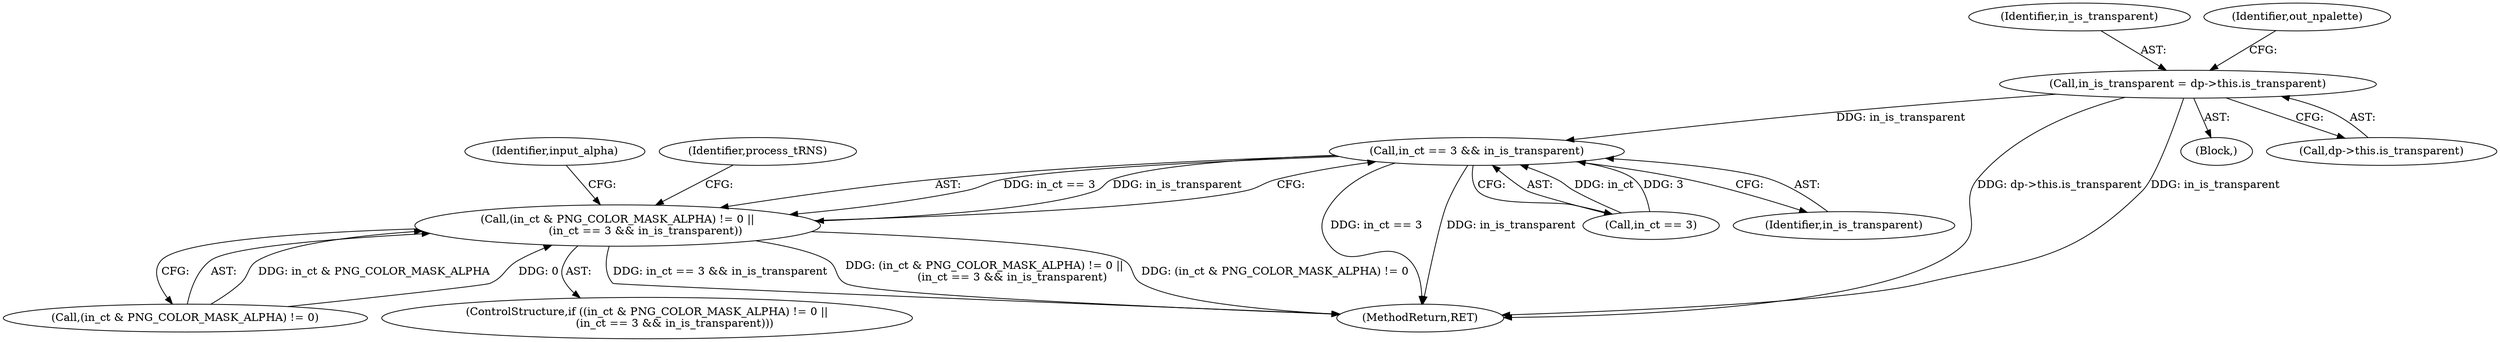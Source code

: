 digraph "0_Android_9d4853418ab2f754c2b63e091c29c5529b8b86ca_46@pointer" {
"1000210" [label="(Call,in_is_transparent = dp->this.is_transparent)"];
"1000396" [label="(Call,in_ct == 3 && in_is_transparent)"];
"1000390" [label="(Call,(in_ct & PNG_COLOR_MASK_ALPHA) != 0 ||\n                (in_ct == 3 && in_is_transparent))"];
"1000404" [label="(Identifier,input_alpha)"];
"1000211" [label="(Identifier,in_is_transparent)"];
"1000396" [label="(Call,in_ct == 3 && in_is_transparent)"];
"1000210" [label="(Call,in_is_transparent = dp->this.is_transparent)"];
"1000220" [label="(Identifier,out_npalette)"];
"1000771" [label="(MethodReturn,RET)"];
"1000391" [label="(Call,(in_ct & PNG_COLOR_MASK_ALPHA) != 0)"];
"1000397" [label="(Call,in_ct == 3)"];
"1000389" [label="(ControlStructure,if ((in_ct & PNG_COLOR_MASK_ALPHA) != 0 ||\n                (in_ct == 3 && in_is_transparent)))"];
"1000130" [label="(Block,)"];
"1000390" [label="(Call,(in_ct & PNG_COLOR_MASK_ALPHA) != 0 ||\n                (in_ct == 3 && in_is_transparent))"];
"1000492" [label="(Identifier,process_tRNS)"];
"1000212" [label="(Call,dp->this.is_transparent)"];
"1000400" [label="(Identifier,in_is_transparent)"];
"1000210" -> "1000130"  [label="AST: "];
"1000210" -> "1000212"  [label="CFG: "];
"1000211" -> "1000210"  [label="AST: "];
"1000212" -> "1000210"  [label="AST: "];
"1000220" -> "1000210"  [label="CFG: "];
"1000210" -> "1000771"  [label="DDG: dp->this.is_transparent"];
"1000210" -> "1000771"  [label="DDG: in_is_transparent"];
"1000210" -> "1000396"  [label="DDG: in_is_transparent"];
"1000396" -> "1000390"  [label="AST: "];
"1000396" -> "1000397"  [label="CFG: "];
"1000396" -> "1000400"  [label="CFG: "];
"1000397" -> "1000396"  [label="AST: "];
"1000400" -> "1000396"  [label="AST: "];
"1000390" -> "1000396"  [label="CFG: "];
"1000396" -> "1000771"  [label="DDG: in_ct == 3"];
"1000396" -> "1000771"  [label="DDG: in_is_transparent"];
"1000396" -> "1000390"  [label="DDG: in_ct == 3"];
"1000396" -> "1000390"  [label="DDG: in_is_transparent"];
"1000397" -> "1000396"  [label="DDG: in_ct"];
"1000397" -> "1000396"  [label="DDG: 3"];
"1000390" -> "1000389"  [label="AST: "];
"1000390" -> "1000391"  [label="CFG: "];
"1000391" -> "1000390"  [label="AST: "];
"1000404" -> "1000390"  [label="CFG: "];
"1000492" -> "1000390"  [label="CFG: "];
"1000390" -> "1000771"  [label="DDG: in_ct == 3 && in_is_transparent"];
"1000390" -> "1000771"  [label="DDG: (in_ct & PNG_COLOR_MASK_ALPHA) != 0 ||\n                (in_ct == 3 && in_is_transparent)"];
"1000390" -> "1000771"  [label="DDG: (in_ct & PNG_COLOR_MASK_ALPHA) != 0"];
"1000391" -> "1000390"  [label="DDG: in_ct & PNG_COLOR_MASK_ALPHA"];
"1000391" -> "1000390"  [label="DDG: 0"];
}
